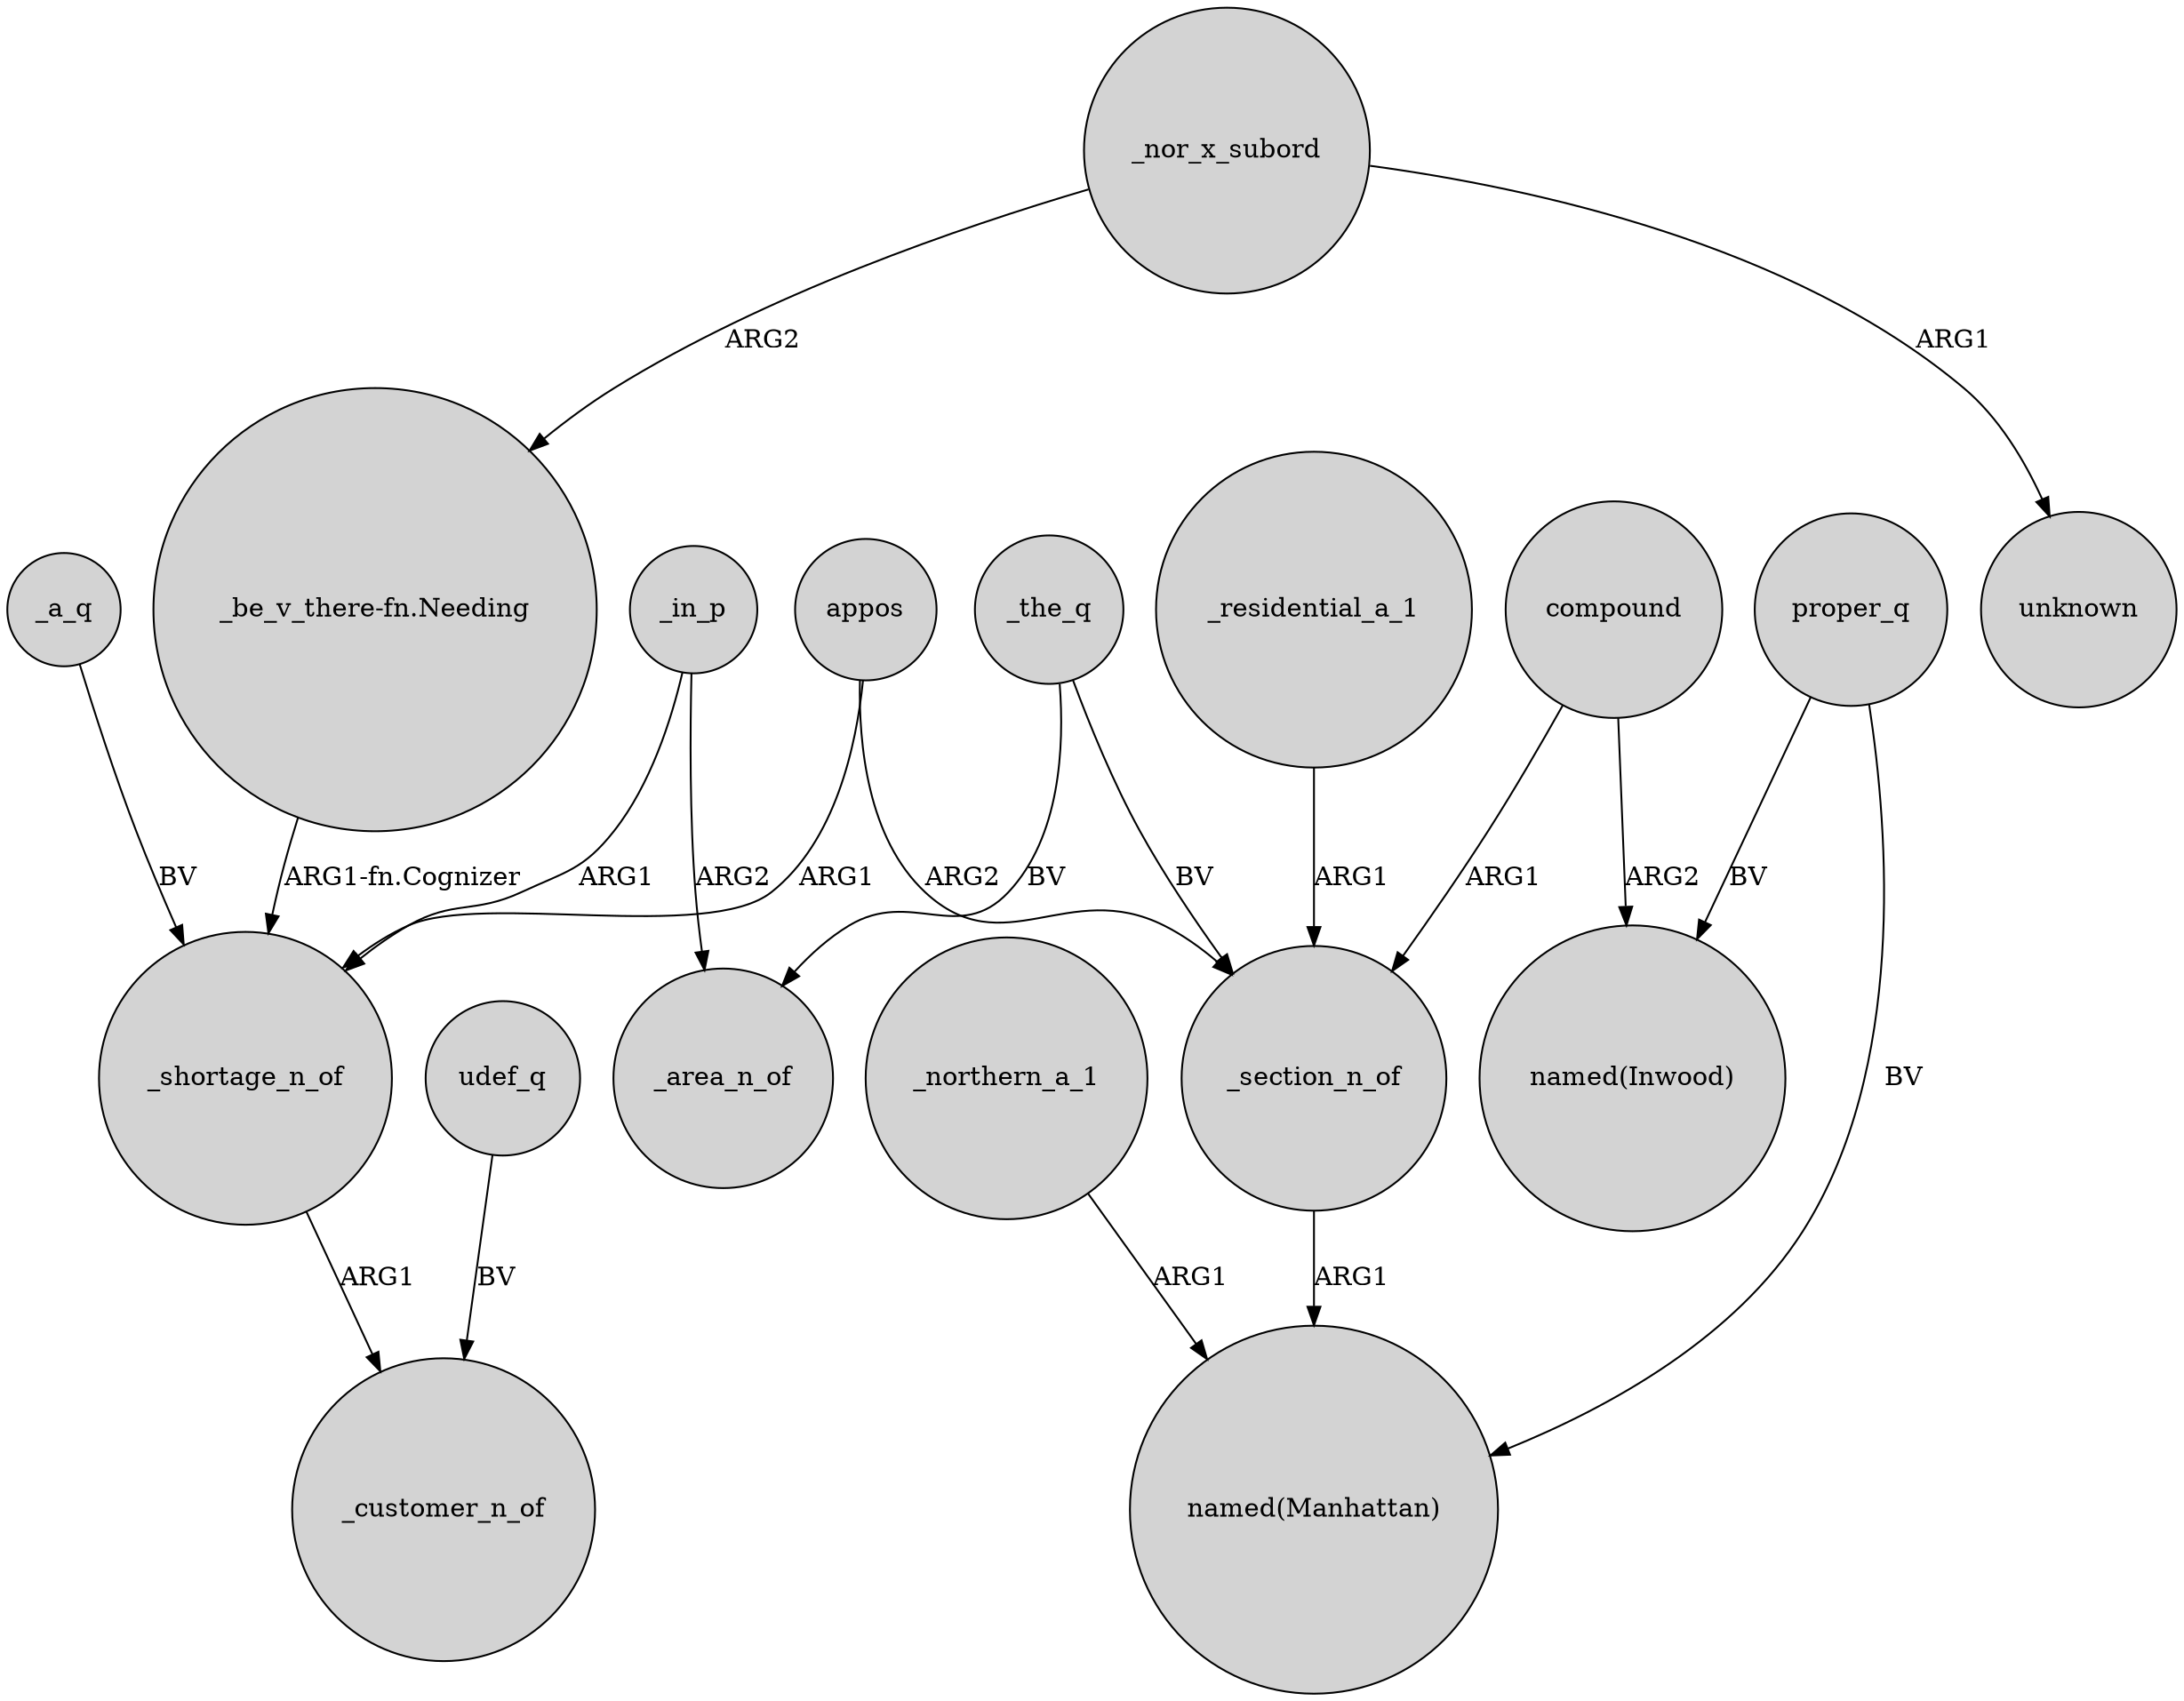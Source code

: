 digraph {
	node [shape=circle style=filled]
	"_be_v_there-fn.Needing" -> _shortage_n_of [label="ARG1-fn.Cognizer"]
	appos -> _section_n_of [label=ARG2]
	_in_p -> _shortage_n_of [label=ARG1]
	_the_q -> _area_n_of [label=BV]
	_residential_a_1 -> _section_n_of [label=ARG1]
	_shortage_n_of -> _customer_n_of [label=ARG1]
	proper_q -> "named(Manhattan)" [label=BV]
	_the_q -> _section_n_of [label=BV]
	compound -> _section_n_of [label=ARG1]
	_in_p -> _area_n_of [label=ARG2]
	_nor_x_subord -> "_be_v_there-fn.Needing" [label=ARG2]
	_section_n_of -> "named(Manhattan)" [label=ARG1]
	_nor_x_subord -> unknown [label=ARG1]
	_northern_a_1 -> "named(Manhattan)" [label=ARG1]
	_a_q -> _shortage_n_of [label=BV]
	appos -> _shortage_n_of [label=ARG1]
	proper_q -> "named(Inwood)" [label=BV]
	udef_q -> _customer_n_of [label=BV]
	compound -> "named(Inwood)" [label=ARG2]
}
